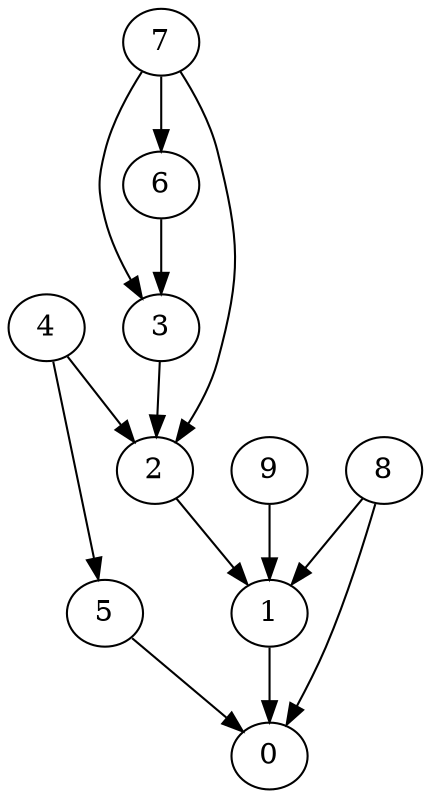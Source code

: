 digraph G {
  graph [splines=true overlap=false]
  node  [shape=ellipse, width=0.3, height=0.3]
  0 [label="0"];
  1 [label="1"];
  2 [label="2"];
  3 [label="3"];
  4 [label="4"];
  5 [label="5"];
  6 [label="6"];
  7 [label="7"];
  8 [label="8"];
  9 [label="9"];
  1 -> 0;
  2 -> 1;
  3 -> 2;
  4 -> 2;
  4 -> 5;
  5 -> 0;
  6 -> 3;
  7 -> 2;
  7 -> 3;
  7 -> 6;
  8 -> 0;
  8 -> 1;
  9 -> 1;
}
